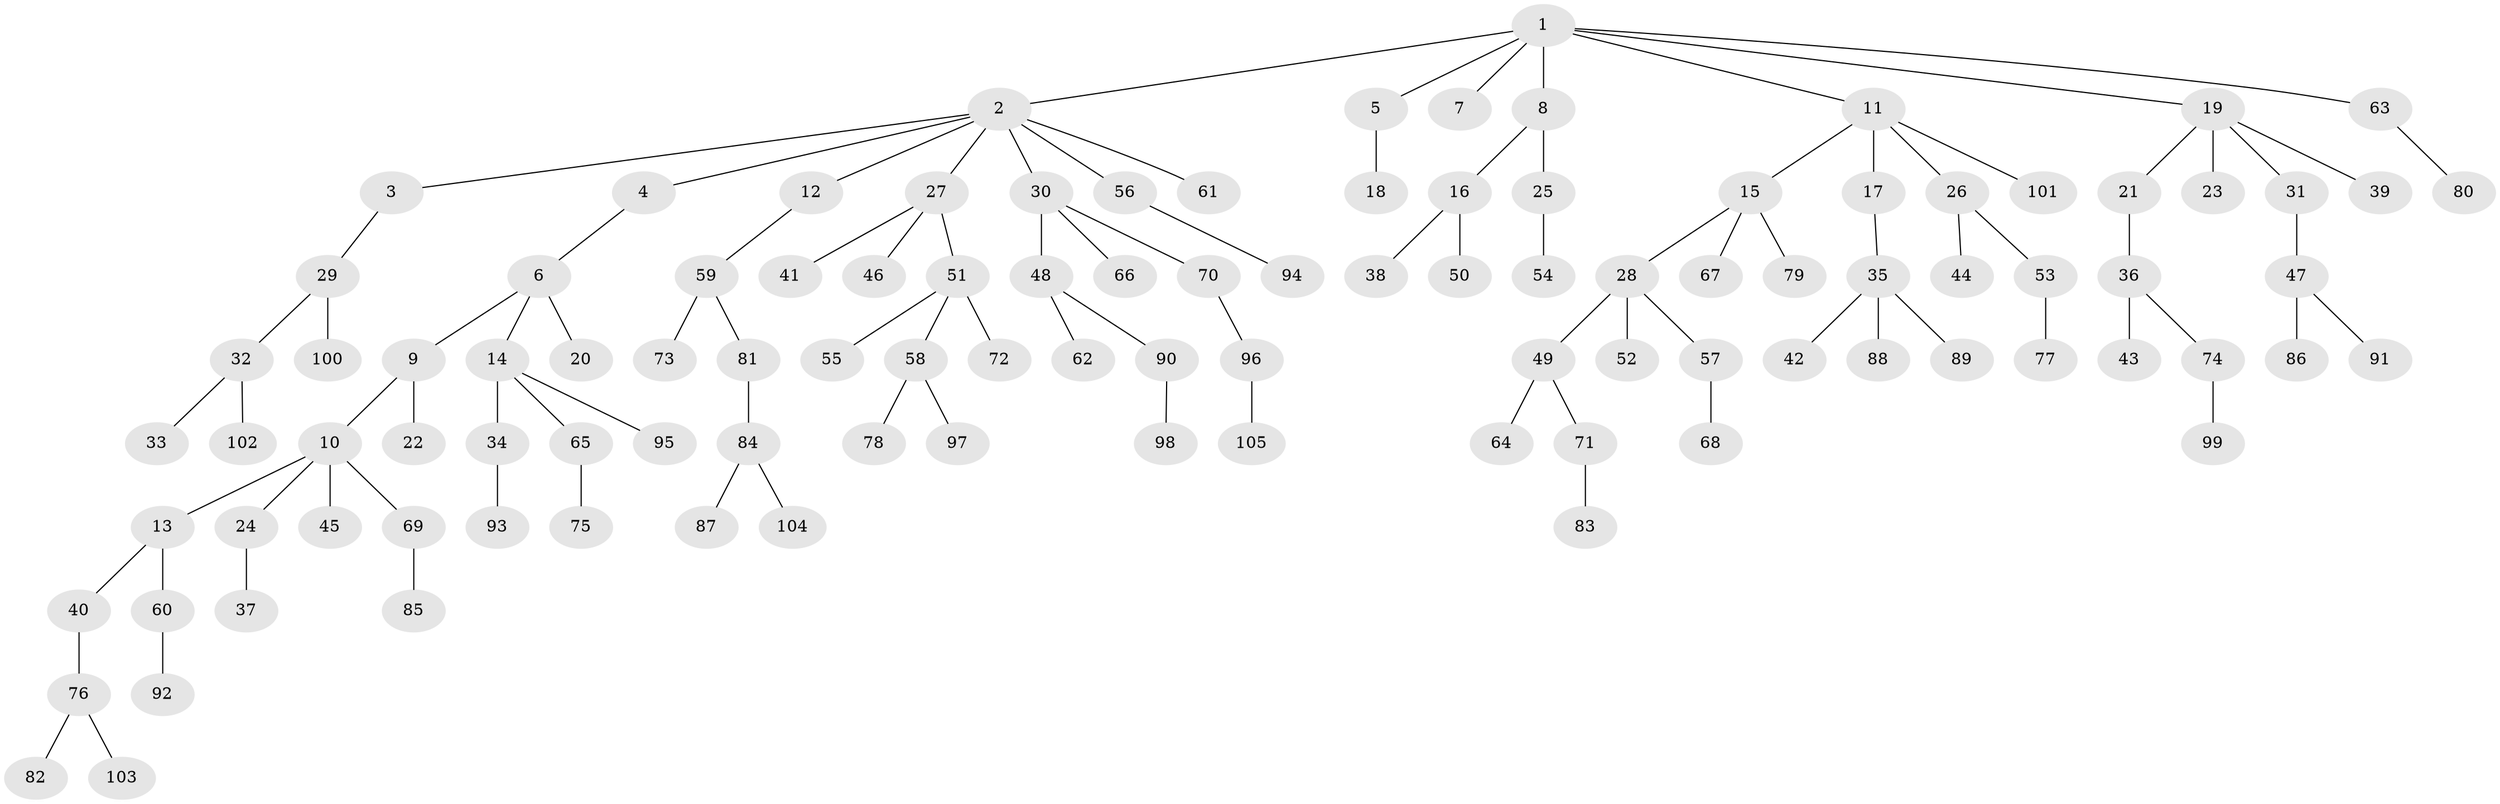 // original degree distribution, {8: 0.013422818791946308, 2: 0.2483221476510067, 3: 0.1476510067114094, 4: 0.06711409395973154, 1: 0.4899328859060403, 5: 0.020134228187919462, 6: 0.013422818791946308}
// Generated by graph-tools (version 1.1) at 2025/52/03/04/25 22:52:03]
// undirected, 105 vertices, 104 edges
graph export_dot {
  node [color=gray90,style=filled];
  1;
  2;
  3;
  4;
  5;
  6;
  7;
  8;
  9;
  10;
  11;
  12;
  13;
  14;
  15;
  16;
  17;
  18;
  19;
  20;
  21;
  22;
  23;
  24;
  25;
  26;
  27;
  28;
  29;
  30;
  31;
  32;
  33;
  34;
  35;
  36;
  37;
  38;
  39;
  40;
  41;
  42;
  43;
  44;
  45;
  46;
  47;
  48;
  49;
  50;
  51;
  52;
  53;
  54;
  55;
  56;
  57;
  58;
  59;
  60;
  61;
  62;
  63;
  64;
  65;
  66;
  67;
  68;
  69;
  70;
  71;
  72;
  73;
  74;
  75;
  76;
  77;
  78;
  79;
  80;
  81;
  82;
  83;
  84;
  85;
  86;
  87;
  88;
  89;
  90;
  91;
  92;
  93;
  94;
  95;
  96;
  97;
  98;
  99;
  100;
  101;
  102;
  103;
  104;
  105;
  1 -- 2 [weight=1.0];
  1 -- 5 [weight=1.0];
  1 -- 7 [weight=1.0];
  1 -- 8 [weight=1.0];
  1 -- 11 [weight=1.0];
  1 -- 19 [weight=1.0];
  1 -- 63 [weight=1.0];
  2 -- 3 [weight=1.0];
  2 -- 4 [weight=1.0];
  2 -- 12 [weight=1.0];
  2 -- 27 [weight=1.0];
  2 -- 30 [weight=1.0];
  2 -- 56 [weight=1.0];
  2 -- 61 [weight=1.0];
  3 -- 29 [weight=1.0];
  4 -- 6 [weight=1.0];
  5 -- 18 [weight=1.0];
  6 -- 9 [weight=1.0];
  6 -- 14 [weight=1.0];
  6 -- 20 [weight=1.0];
  8 -- 16 [weight=1.0];
  8 -- 25 [weight=1.0];
  9 -- 10 [weight=1.0];
  9 -- 22 [weight=1.0];
  10 -- 13 [weight=1.0];
  10 -- 24 [weight=1.0];
  10 -- 45 [weight=1.0];
  10 -- 69 [weight=1.0];
  11 -- 15 [weight=1.0];
  11 -- 17 [weight=1.0];
  11 -- 26 [weight=1.0];
  11 -- 101 [weight=1.0];
  12 -- 59 [weight=1.0];
  13 -- 40 [weight=1.0];
  13 -- 60 [weight=1.0];
  14 -- 34 [weight=1.0];
  14 -- 65 [weight=1.0];
  14 -- 95 [weight=1.0];
  15 -- 28 [weight=1.0];
  15 -- 67 [weight=1.0];
  15 -- 79 [weight=1.0];
  16 -- 38 [weight=1.0];
  16 -- 50 [weight=1.0];
  17 -- 35 [weight=1.0];
  19 -- 21 [weight=1.0];
  19 -- 23 [weight=1.0];
  19 -- 31 [weight=1.0];
  19 -- 39 [weight=1.0];
  21 -- 36 [weight=1.0];
  24 -- 37 [weight=1.0];
  25 -- 54 [weight=1.0];
  26 -- 44 [weight=1.0];
  26 -- 53 [weight=1.0];
  27 -- 41 [weight=1.0];
  27 -- 46 [weight=1.0];
  27 -- 51 [weight=1.0];
  28 -- 49 [weight=1.0];
  28 -- 52 [weight=1.0];
  28 -- 57 [weight=1.0];
  29 -- 32 [weight=1.0];
  29 -- 100 [weight=1.0];
  30 -- 48 [weight=1.0];
  30 -- 66 [weight=1.0];
  30 -- 70 [weight=1.0];
  31 -- 47 [weight=1.0];
  32 -- 33 [weight=1.0];
  32 -- 102 [weight=1.0];
  34 -- 93 [weight=1.0];
  35 -- 42 [weight=1.0];
  35 -- 88 [weight=1.0];
  35 -- 89 [weight=1.0];
  36 -- 43 [weight=1.0];
  36 -- 74 [weight=1.0];
  40 -- 76 [weight=1.0];
  47 -- 86 [weight=1.0];
  47 -- 91 [weight=1.0];
  48 -- 62 [weight=1.0];
  48 -- 90 [weight=1.0];
  49 -- 64 [weight=1.0];
  49 -- 71 [weight=1.0];
  51 -- 55 [weight=1.0];
  51 -- 58 [weight=1.0];
  51 -- 72 [weight=1.0];
  53 -- 77 [weight=1.0];
  56 -- 94 [weight=1.0];
  57 -- 68 [weight=1.0];
  58 -- 78 [weight=1.0];
  58 -- 97 [weight=1.0];
  59 -- 73 [weight=1.0];
  59 -- 81 [weight=1.0];
  60 -- 92 [weight=1.0];
  63 -- 80 [weight=1.0];
  65 -- 75 [weight=1.0];
  69 -- 85 [weight=1.0];
  70 -- 96 [weight=1.0];
  71 -- 83 [weight=1.0];
  74 -- 99 [weight=1.0];
  76 -- 82 [weight=1.0];
  76 -- 103 [weight=1.0];
  81 -- 84 [weight=1.0];
  84 -- 87 [weight=1.0];
  84 -- 104 [weight=1.0];
  90 -- 98 [weight=1.0];
  96 -- 105 [weight=1.0];
}

